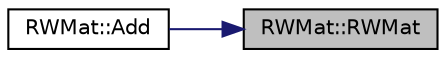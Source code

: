 digraph "RWMat::RWMat"
{
 // LATEX_PDF_SIZE
  edge [fontname="Helvetica",fontsize="10",labelfontname="Helvetica",labelfontsize="10"];
  node [fontname="Helvetica",fontsize="10",shape=record];
  rankdir="RL";
  Node1 [label="RWMat::RWMat",height=0.2,width=0.4,color="black", fillcolor="grey75", style="filled", fontcolor="black",tooltip=" "];
  Node1 -> Node2 [dir="back",color="midnightblue",fontsize="10",style="solid",fontname="Helvetica"];
  Node2 [label="RWMat::Add",height=0.2,width=0.4,color="black", fillcolor="white", style="filled",URL="$class_r_w_mat.html#ac6ba02395cf6ef6abee70690be8080f3",tooltip=" "];
}

